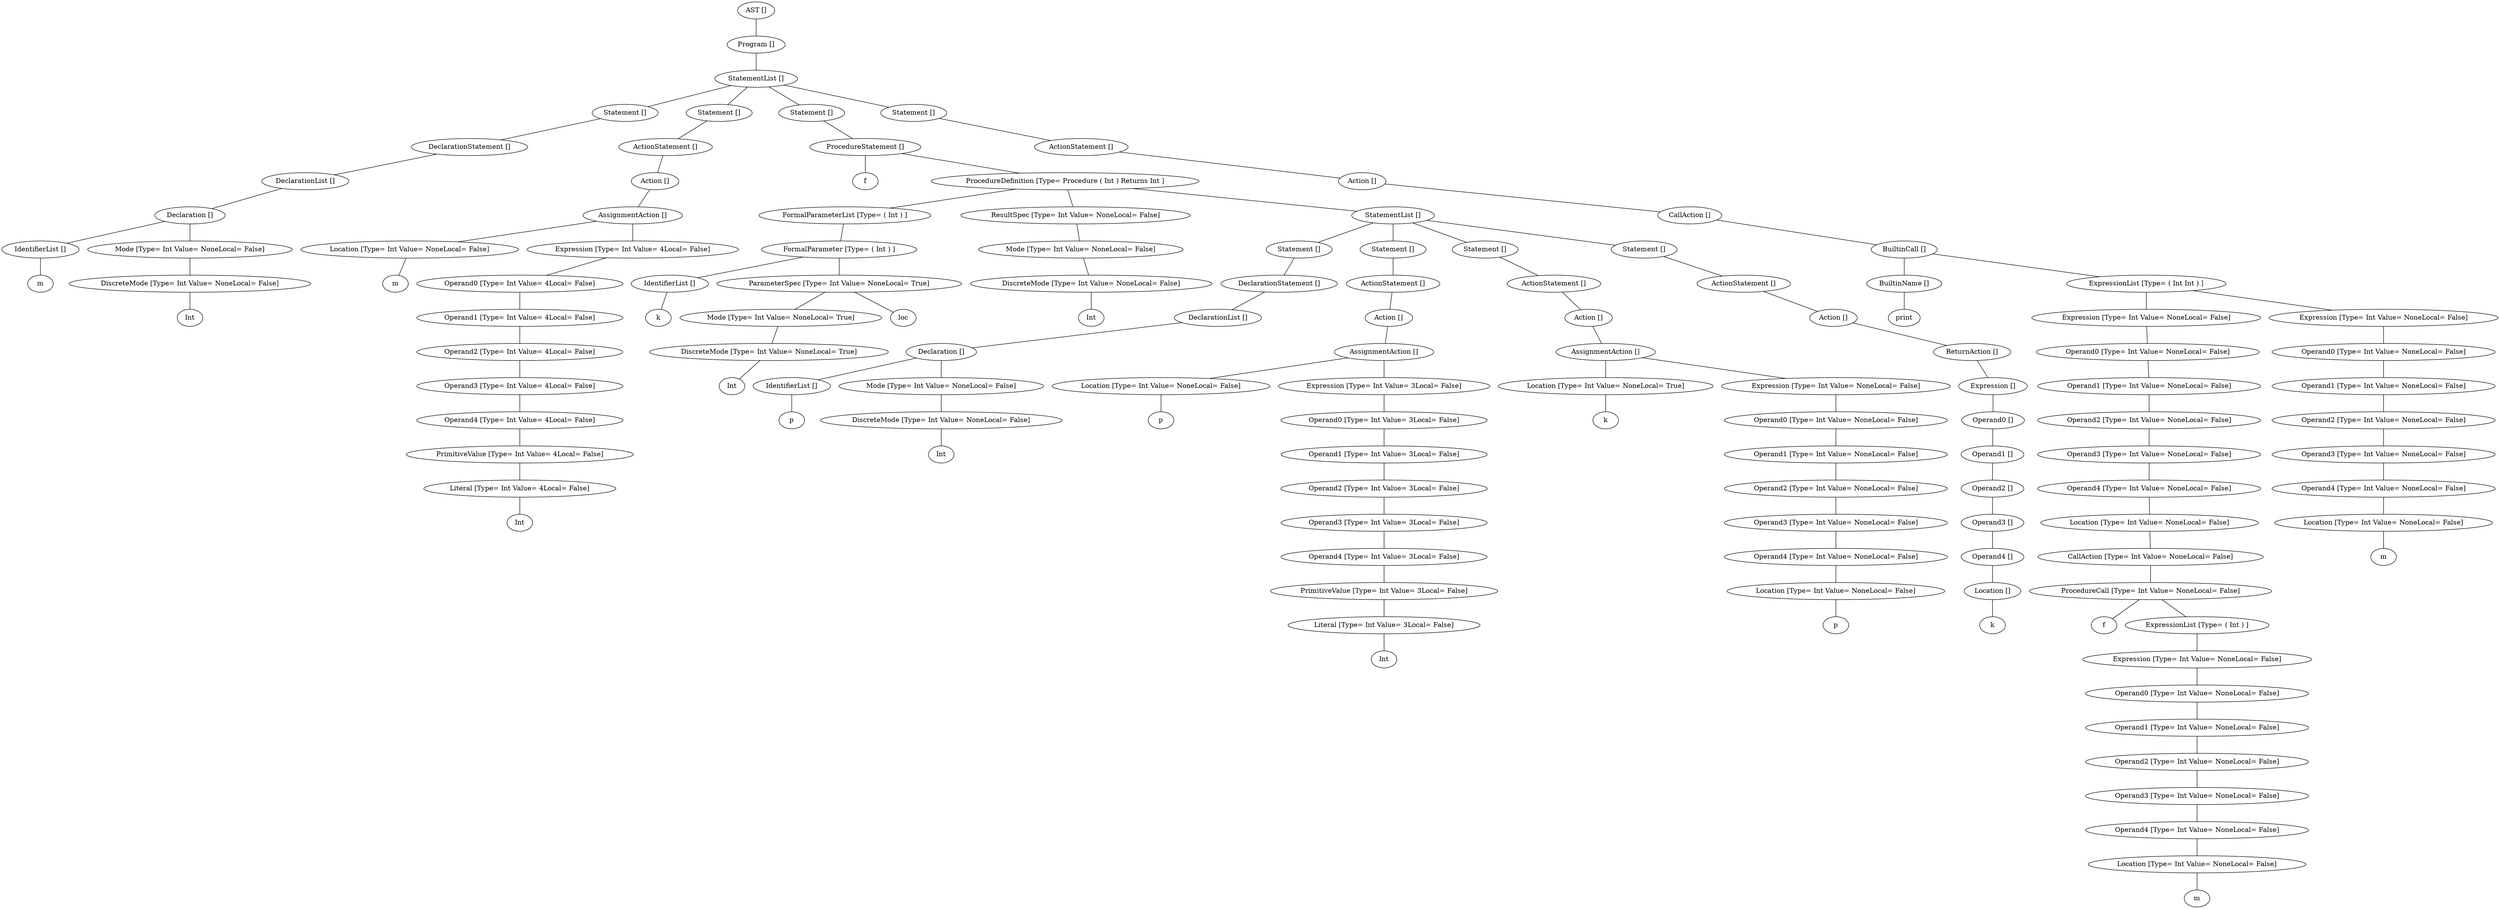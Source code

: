 graph G {
139635884593896 [label="AST []"];
139635884594960 [label="AST None"];
139635884593896 -- 139635884594960;
139635884594960 [label="Program []"];
139635884628064 [label="Program None"];
139635884594960 -- 139635884628064;
139635884628064 [label="StatementList []"];
139635885062968 [label="StatementList None"];
139635884628064 -- 139635885062968;
139635885062968 [label="Statement []"];
139635885010112 [label="Statement None"];
139635885062968 -- 139635885010112;
139635885010112 [label="DeclarationStatement []"];
139635885062688 [label="DeclarationStatement None"];
139635885010112 -- 139635885062688;
139635885062688 [label="DeclarationList []"];
139635885063920 [label="DeclarationList None"];
139635885062688 -- 139635885063920;
139635885063920 [label="Declaration []"];
139635885063416 [label="Declaration None"];
139635885063920 -- 139635885063416;
139635885063416 [label="IdentifierList []"];
12258707625834514103 [label=m];
139635885063416 -- 12258707625834514103;
139635885063136 [label="Declaration None"];
139635885063920 -- 139635885063136;
139635885063136 [label="Mode [Type= Int Value= NoneLocal= False]"];
139635885063472 [label="Mode Int"];
139635885063136 -- 139635885063472;
139635885063472 [label="DiscreteMode [Type= Int Value= NoneLocal= False]"];
13165814163111551526 [label=Int];
139635885063472 -- 13165814163111551526;
139635885009832 [label="StatementList None"];
139635884628064 -- 139635885009832;
139635885009832 [label="Statement []"];
139635885010280 [label="Statement None"];
139635885009832 -- 139635885010280;
139635885010280 [label="ActionStatement []"];
139635885009608 [label="ActionStatement None"];
139635885010280 -- 139635885009608;
139635885009608 [label="Action []"];
139635885010224 [label="Action None"];
139635885009608 -- 139635885010224;
139635885010224 [label="AssignmentAction []"];
139635885010784 [label="AssignmentAction None"];
139635885010224 -- 139635885010784;
139635885010784 [label="Location [Type= Int Value= NoneLocal= False]"];
9513989018992160627 [label=m];
139635885010784 -- 9513989018992160627;
139635885009440 [label="AssignmentAction None"];
139635885010224 -- 139635885009440;
139635885009440 [label="Expression [Type= Int Value= 4Local= False]"];
139635885009720 [label="Expression Int"];
139635885009440 -- 139635885009720;
139635885009720 [label="Operand0 [Type= Int Value= 4Local= False]"];
139635885009888 [label="Operand0 Int"];
139635885009720 -- 139635885009888;
139635885009888 [label="Operand1 [Type= Int Value= 4Local= False]"];
139635885009664 [label="Operand1 Int"];
139635885009888 -- 139635885009664;
139635885009664 [label="Operand2 [Type= Int Value= 4Local= False]"];
139635885009776 [label="Operand2 Int"];
139635885009664 -- 139635885009776;
139635885009776 [label="Operand3 [Type= Int Value= 4Local= False]"];
139635885009552 [label="Operand3 Int"];
139635885009776 -- 139635885009552;
139635885009552 [label="Operand4 [Type= Int Value= 4Local= False]"];
139635885010056 [label="Operand4 Int"];
139635885009552 -- 139635885010056;
139635885010056 [label="PrimitiveValue [Type= Int Value= 4Local= False]"];
139635885010168 [label="PrimitiveValue Int"];
139635885010056 -- 139635885010168;
139635885010168 [label="Literal [Type= Int Value= 4Local= False]"];
13779601467968165271 [label=Int];
139635885010168 -- 13779601467968165271;
139635884594736 [label="StatementList None"];
139635884628064 -- 139635884594736;
139635884594736 [label="Statement []"];
139635884595016 [label="Statement None"];
139635884594736 -- 139635884595016;
139635884595016 [label="ProcedureStatement []"];
12274242295999115062 [label=f];
139635884595016 -- 12274242295999115062;
139635884594064 [label="ProcedureStatement None"];
139635884595016 -- 139635884594064;
139635884594064 [label="ProcedureDefinition [Type= Procedure ( Int ) Returns Int ]"];
139635885063304 [label="ProcedureDefinition Procedure ( Int ) Returns Int"];
139635884594064 -- 139635885063304;
139635885063304 [label="FormalParameterList [Type= ( Int ) ]"];
139635884595520 [label="FormalParameterList ( Int )"];
139635885063304 -- 139635884595520;
139635884595520 [label="FormalParameter [Type= ( Int ) ]"];
139635885063808 [label="FormalParameter ( Int )"];
139635884595520 -- 139635885063808;
139635885063808 [label="IdentifierList []"];
11884867390162468140 [label=k];
139635885063808 -- 11884867390162468140;
139635884595240 [label="FormalParameter ( Int )"];
139635884595520 -- 139635884595240;
139635884595240 [label="ParameterSpec [Type= Int Value= NoneLocal= True]"];
139635884595184 [label="ParameterSpec Int"];
139635884595240 -- 139635884595184;
139635884595184 [label="Mode [Type= Int Value= NoneLocal= True]"];
139635884594792 [label="Mode Int"];
139635884595184 -- 139635884594792;
139635884594792 [label="DiscreteMode [Type= Int Value= NoneLocal= True]"];
9782289433419338766 [label=Int];
139635884594792 -- 9782289433419338766;
12742757111374221989 [label=loc];
139635884595240 -- 12742757111374221989;
139635884595408 [label="ProcedureDefinition Procedure ( Int ) Returns Int"];
139635884594064 -- 139635884595408;
139635884595408 [label="ResultSpec [Type= Int Value= NoneLocal= False]"];
139635884596024 [label="ResultSpec Int"];
139635884595408 -- 139635884596024;
139635884596024 [label="Mode [Type= Int Value= NoneLocal= False]"];
139635884595856 [label="Mode Int"];
139635884596024 -- 139635884595856;
139635884595856 [label="DiscreteMode [Type= Int Value= NoneLocal= False]"];
12977095781552419743 [label=Int];
139635884595856 -- 12977095781552419743;
139635884594456 [label="ProcedureDefinition Procedure ( Int ) Returns Int"];
139635884594064 -- 139635884594456;
139635884594456 [label="StatementList []"];
139635884596528 [label="StatementList None"];
139635884594456 -- 139635884596528;
139635884596528 [label="Statement []"];
139635884596136 [label="Statement None"];
139635884596528 -- 139635884596136;
139635884596136 [label="DeclarationStatement []"];
139635884595800 [label="DeclarationStatement None"];
139635884596136 -- 139635884595800;
139635884595800 [label="DeclarationList []"];
139635884595744 [label="DeclarationList None"];
139635884595800 -- 139635884595744;
139635884595744 [label="Declaration []"];
139635884596640 [label="Declaration None"];
139635884595744 -- 139635884596640;
139635884596640 [label="IdentifierList []"];
11611105432399836672 [label=p];
139635884596640 -- 11611105432399836672;
139635884596696 [label="Declaration None"];
139635884595744 -- 139635884596696;
139635884596696 [label="Mode [Type= Int Value= NoneLocal= False]"];
139635884596360 [label="Mode Int"];
139635884596696 -- 139635884596360;
139635884596360 [label="DiscreteMode [Type= Int Value= NoneLocal= False]"];
9531579827318719813 [label=Int];
139635884596360 -- 9531579827318719813;
139635884594008 [label="StatementList None"];
139635884594456 -- 139635884594008;
139635884594008 [label="Statement []"];
139635884593784 [label="Statement None"];
139635884594008 -- 139635884593784;
139635884593784 [label="ActionStatement []"];
139635884596752 [label="ActionStatement None"];
139635884593784 -- 139635884596752;
139635884596752 [label="Action []"];
139635884593504 [label="Action None"];
139635884596752 -- 139635884593504;
139635884593504 [label="AssignmentAction []"];
139635884596920 [label="AssignmentAction None"];
139635884593504 -- 139635884596920;
139635884596920 [label="Location [Type= Int Value= NoneLocal= False]"];
9510322254238186119 [label=p];
139635884596920 -- 9510322254238186119;
139635884593560 [label="AssignmentAction None"];
139635884593504 -- 139635884593560;
139635884593560 [label="Expression [Type= Int Value= 3Local= False]"];
139635884593392 [label="Expression Int"];
139635884593560 -- 139635884593392;
139635884593392 [label="Operand0 [Type= Int Value= 3Local= False]"];
139635884593448 [label="Operand0 Int"];
139635884593392 -- 139635884593448;
139635884593448 [label="Operand1 [Type= Int Value= 3Local= False]"];
139635884593336 [label="Operand1 Int"];
139635884593448 -- 139635884593336;
139635884593336 [label="Operand2 [Type= Int Value= 3Local= False]"];
139635884593616 [label="Operand2 Int"];
139635884593336 -- 139635884593616;
139635884593616 [label="Operand3 [Type= Int Value= 3Local= False]"];
139635884596864 [label="Operand3 Int"];
139635884593616 -- 139635884596864;
139635884596864 [label="Operand4 [Type= Int Value= 3Local= False]"];
139635884597088 [label="Operand4 Int"];
139635884596864 -- 139635884597088;
139635884597088 [label="PrimitiveValue [Type= Int Value= 3Local= False]"];
139635884597032 [label="PrimitiveValue Int"];
139635884597088 -- 139635884597032;
139635884597032 [label="Literal [Type= Int Value= 3Local= False]"];
13735919827834810194 [label=Int];
139635884597032 -- 13735919827834810194;
139635884594848 [label="StatementList None"];
139635884594456 -- 139635884594848;
139635884594848 [label="Statement []"];
139635884594512 [label="Statement None"];
139635884594848 -- 139635884594512;
139635884594512 [label="ActionStatement []"];
139635884593952 [label="ActionStatement None"];
139635884594512 -- 139635884593952;
139635884593952 [label="Action []"];
139635884594400 [label="Action None"];
139635884593952 -- 139635884594400;
139635884594400 [label="AssignmentAction []"];
139635884596416 [label="AssignmentAction None"];
139635884594400 -- 139635884596416;
139635884596416 [label="Location [Type= Int Value= NoneLocal= True]"];
9667619746188982697 [label=k];
139635884596416 -- 9667619746188982697;
139635884594344 [label="AssignmentAction None"];
139635884594400 -- 139635884594344;
139635884594344 [label="Expression [Type= Int Value= NoneLocal= False]"];
139635884594288 [label="Expression Int"];
139635884594344 -- 139635884594288;
139635884594288 [label="Operand0 [Type= Int Value= NoneLocal= False]"];
139635884594232 [label="Operand0 Int"];
139635884594288 -- 139635884594232;
139635884594232 [label="Operand1 [Type= Int Value= NoneLocal= False]"];
139635884594120 [label="Operand1 Int"];
139635884594232 -- 139635884594120;
139635884594120 [label="Operand2 [Type= Int Value= NoneLocal= False]"];
139635884596248 [label="Operand2 Int"];
139635884594120 -- 139635884596248;
139635884596248 [label="Operand3 [Type= Int Value= NoneLocal= False]"];
139635884593672 [label="Operand3 Int"];
139635884596248 -- 139635884593672;
139635884593672 [label="Operand4 [Type= Int Value= NoneLocal= False]"];
139635884593840 [label="Operand4 Int"];
139635884593672 -- 139635884593840;
139635884593840 [label="Location [Type= Int Value= NoneLocal= False]"];
9907784244588246179 [label=p];
139635884593840 -- 9907784244588246179;
139635884626552 [label="StatementList None"];
139635884594456 -- 139635884626552;
139635884626552 [label="Statement []"];
139635884626384 [label="Statement None"];
139635884626552 -- 139635884626384;
139635884626384 [label="ActionStatement []"];
139635884594568 [label="ActionStatement None"];
139635884626384 -- 139635884594568;
139635884594568 [label="Action []"];
139635884626328 [label="Action None"];
139635884594568 -- 139635884626328;
139635884626328 [label="ReturnAction []"];
139635884626216 [label="ReturnAction None"];
139635884626328 -- 139635884626216;
139635884626216 [label="Expression []"];
139635884626160 [label="Expression None"];
139635884626216 -- 139635884626160;
139635884626160 [label="Operand0 []"];
139635884625992 [label="Operand0 None"];
139635884626160 -- 139635884625992;
139635884625992 [label="Operand1 []"];
139635884595968 [label="Operand1 None"];
139635884625992 -- 139635884595968;
139635884595968 [label="Operand2 []"];
139635884627448 [label="Operand2 None"];
139635884595968 -- 139635884627448;
139635884627448 [label="Operand3 []"];
139635884594680 [label="Operand3 None"];
139635884627448 -- 139635884594680;
139635884594680 [label="Operand4 []"];
139635884597144 [label="Operand4 None"];
139635884594680 -- 139635884597144;
139635884597144 [label="Location []"];
11780913743230023608 [label=k];
139635884597144 -- 11780913743230023608;
139635884595072 [label="StatementList None"];
139635884628064 -- 139635884595072;
139635884595072 [label="Statement []"];
139635884627840 [label="Statement None"];
139635884595072 -- 139635884627840;
139635884627840 [label="ActionStatement []"];
139635884628512 [label="ActionStatement None"];
139635884627840 -- 139635884628512;
139635884628512 [label="Action []"];
139635884595128 [label="Action None"];
139635884628512 -- 139635884595128;
139635884595128 [label="CallAction []"];
139635884627896 [label="CallAction None"];
139635884595128 -- 139635884627896;
139635884627896 [label="BuiltinCall []"];
139635885010000 [label="BuiltinCall None"];
139635884627896 -- 139635885010000;
139635885010000 [label="BuiltinName []"];
10755845866732006944 [label=print];
139635885010000 -- 10755845866732006944;
139635884628344 [label="BuiltinCall None"];
139635884627896 -- 139635884628344;
139635884628344 [label="ExpressionList [Type= ( Int Int ) ]"];
139635884627784 [label="ExpressionList ( Int Int )"];
139635884628344 -- 139635884627784;
139635884627784 [label="Expression [Type= Int Value= NoneLocal= False]"];
139635884627672 [label="Expression Int"];
139635884627784 -- 139635884627672;
139635884627672 [label="Operand0 [Type= Int Value= NoneLocal= False]"];
139635884627392 [label="Operand0 Int"];
139635884627672 -- 139635884627392;
139635884627392 [label="Operand1 [Type= Int Value= NoneLocal= False]"];
139635884627504 [label="Operand1 Int"];
139635884627392 -- 139635884627504;
139635884627504 [label="Operand2 [Type= Int Value= NoneLocal= False]"];
139635884595688 [label="Operand2 Int"];
139635884627504 -- 139635884595688;
139635884595688 [label="Operand3 [Type= Int Value= NoneLocal= False]"];
139635884627616 [label="Operand3 Int"];
139635884595688 -- 139635884627616;
139635884627616 [label="Operand4 [Type= Int Value= NoneLocal= False]"];
139635884596584 [label="Operand4 Int"];
139635884627616 -- 139635884596584;
139635884596584 [label="Location [Type= Int Value= NoneLocal= False]"];
139635884593728 [label="Location Int"];
139635884596584 -- 139635884593728;
139635884593728 [label="CallAction [Type= Int Value= NoneLocal= False]"];
139635884627224 [label="CallAction Int"];
139635884593728 -- 139635884627224;
139635884627224 [label="ProcedureCall [Type= Int Value= NoneLocal= False]"];
13120594278155658860 [label=f];
139635884627224 -- 13120594278155658860;
139635884626496 [label="ProcedureCall Int"];
139635884627224 -- 139635884626496;
139635884626496 [label="ExpressionList [Type= ( Int ) ]"];
139635884626832 [label="ExpressionList ( Int )"];
139635884626496 -- 139635884626832;
139635884626832 [label="Expression [Type= Int Value= NoneLocal= False]"];
139635884626048 [label="Expression Int"];
139635884626832 -- 139635884626048;
139635884626048 [label="Operand0 [Type= Int Value= NoneLocal= False]"];
139635884626944 [label="Operand0 Int"];
139635884626048 -- 139635884626944;
139635884626944 [label="Operand1 [Type= Int Value= NoneLocal= False]"];
139635884627000 [label="Operand1 Int"];
139635884626944 -- 139635884627000;
139635884627000 [label="Operand2 [Type= Int Value= NoneLocal= False]"];
139635884594624 [label="Operand2 Int"];
139635884627000 -- 139635884594624;
139635884594624 [label="Operand3 [Type= Int Value= NoneLocal= False]"];
139635884596192 [label="Operand3 Int"];
139635884594624 -- 139635884596192;
139635884596192 [label="Operand4 [Type= Int Value= NoneLocal= False]"];
139635884627280 [label="Operand4 Int"];
139635884596192 -- 139635884627280;
139635884627280 [label="Location [Type= Int Value= NoneLocal= False]"];
13048941601728127046 [label=m];
139635884627280 -- 13048941601728127046;
139635884628288 [label="ExpressionList ( Int Int )"];
139635884628344 -- 139635884628288;
139635884628288 [label="Expression [Type= Int Value= NoneLocal= False]"];
139635884628232 [label="Expression Int"];
139635884628288 -- 139635884628232;
139635884628232 [label="Operand0 [Type= Int Value= NoneLocal= False]"];
139635884628176 [label="Operand0 Int"];
139635884628232 -- 139635884628176;
139635884628176 [label="Operand1 [Type= Int Value= NoneLocal= False]"];
139635884628120 [label="Operand1 Int"];
139635884628176 -- 139635884628120;
139635884628120 [label="Operand2 [Type= Int Value= NoneLocal= False]"];
139635884628008 [label="Operand2 Int"];
139635884628120 -- 139635884628008;
139635884628008 [label="Operand3 [Type= Int Value= NoneLocal= False]"];
139635884627952 [label="Operand3 Int"];
139635884628008 -- 139635884627952;
139635884627952 [label="Operand4 [Type= Int Value= NoneLocal= False]"];
139635884627728 [label="Operand4 Int"];
139635884627952 -- 139635884627728;
139635884627728 [label="Location [Type= Int Value= NoneLocal= False]"];
12894821391429776707 [label=m];
139635884627728 -- 12894821391429776707;
}
